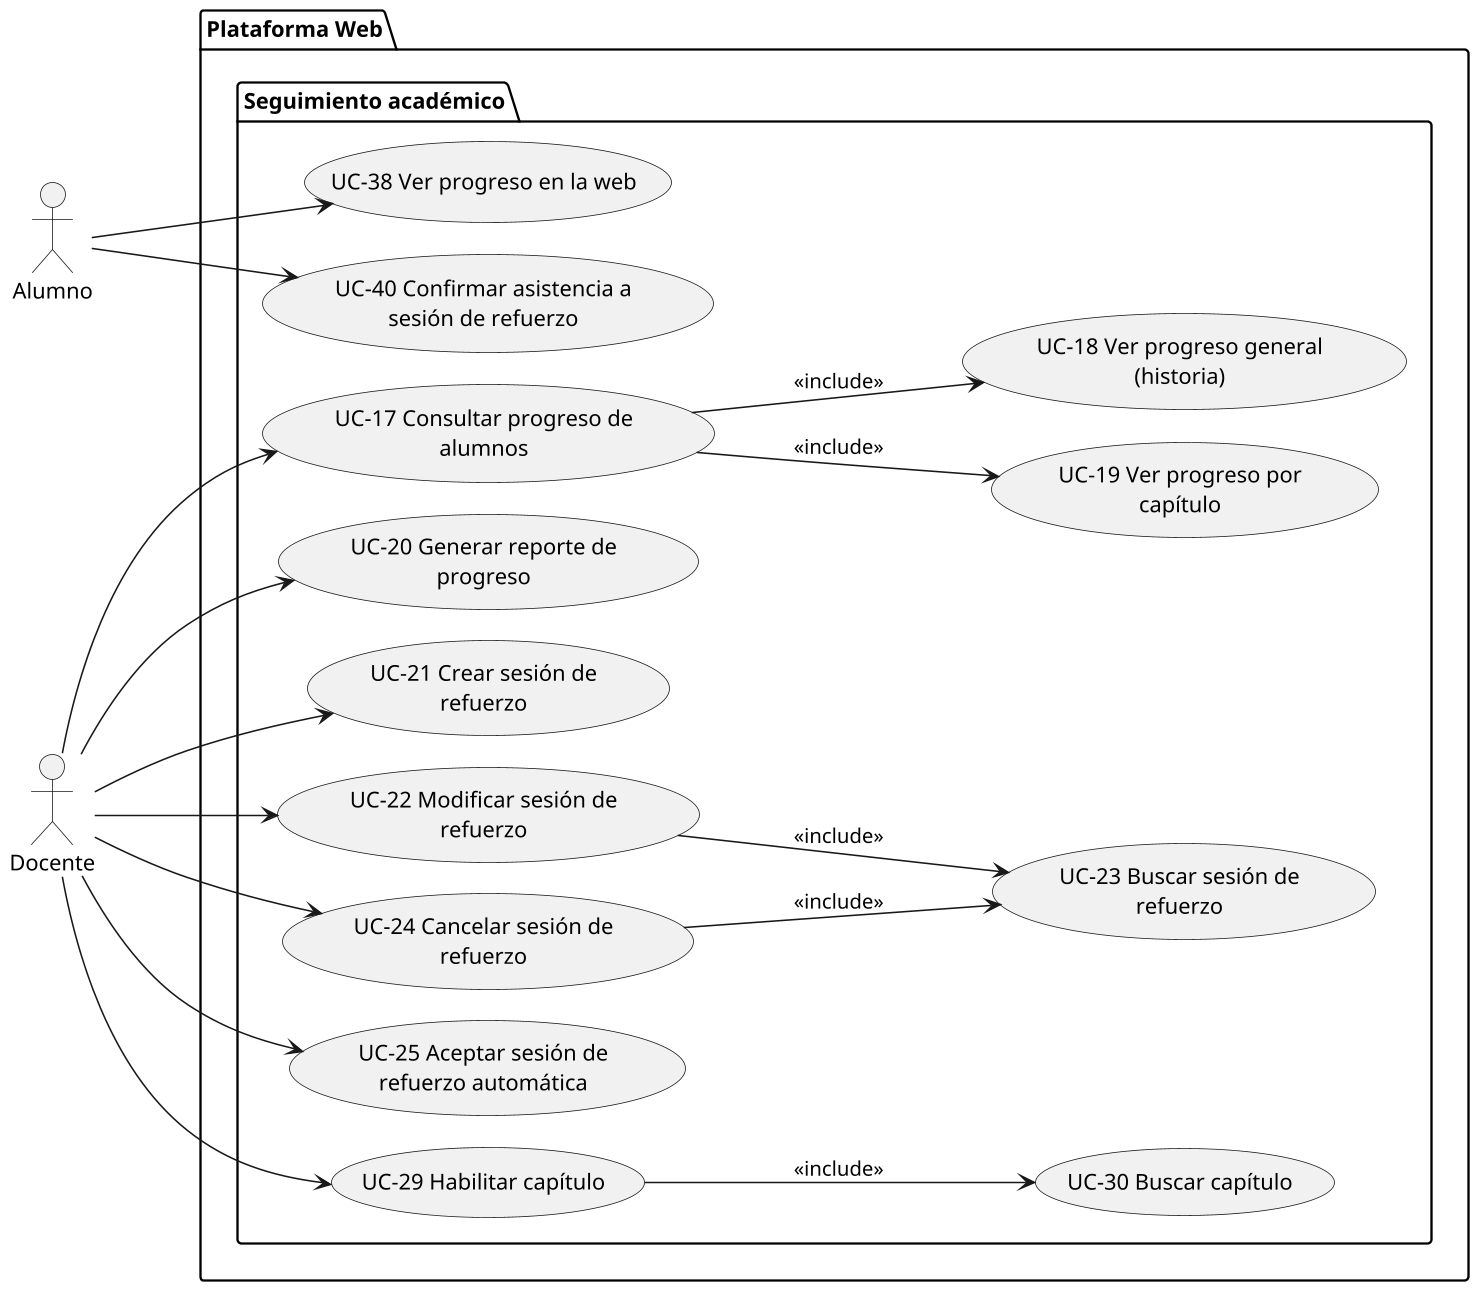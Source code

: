 @startuml SUBSISTEMA_SeguimientoAcademico
left to right direction

skinparam dpi 150
skinparam usecasePadding 25
skinparam actorPadding 80
skinparam packagePadding 50
skinparam wrapWidth 200

skinparam nodesep 20
skinparam ranksep 100

actor Alumno
actor Docente

package "Plataforma Web"{
    package "Seguimiento académico"{
        usecase "UC-17 Consultar progreso de alumnos" as UC17
        usecase "UC-18 Ver progreso general (historia)" as UC18
        usecase "UC-19 Ver progreso por capítulo" as UC19
        usecase "UC-20 Generar reporte de progreso" as UC20
        usecase "UC-21 Crear sesión de refuerzo" as UC21
        usecase "UC-22 Modificar sesión de refuerzo" as UC22
        usecase "UC-23 Buscar sesión de refuerzo" as UC23
        usecase "UC-24 Cancelar sesión de refuerzo" as UC24
        usecase "UC-25 Aceptar sesión de refuerzo automática" as UC25
        usecase "UC-29 Habilitar capítulo" as UC29
        usecase "UC-30 Buscar capítulo" as UC30
        usecase "UC-38 Ver progreso en la web" as UC38
        usecase "UC-40 Confirmar asistencia a sesión de refuerzo" as UC40
    }
}

Docente --> UC17
UC17 --> UC18 : <<include>>
UC17 --> UC19 : <<include>>

Docente --> UC20
Docente --> UC21
Docente --> UC22
Docente --> UC24
UC22 --> UC23 : <<include>>
UC24 --> UC23 : <<include>>
Docente --> UC25
Docente --> UC29
UC29 --> UC30 : <<include>>

Alumno --> UC38
Alumno --> UC40 

@enduml